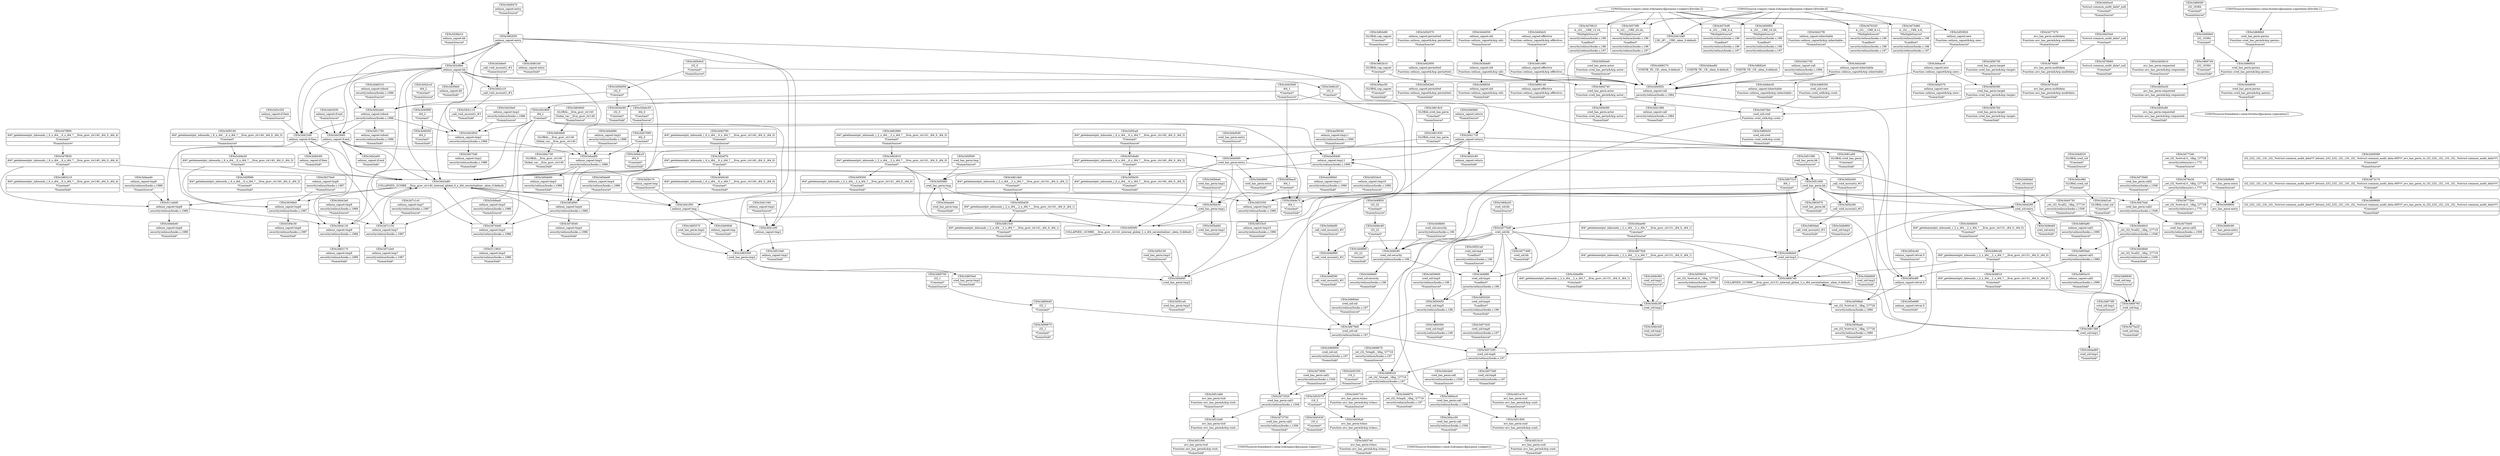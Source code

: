 digraph {
	CE0x3d67310 [shape=record,shape=Mrecord,label="{CE0x3d67310|i64_1|*Constant*}"]
	CE0x3d7f820 [shape=record,shape=Mrecord,label="{CE0x3d7f820|i64*_getelementptr_inbounds_(_6_x_i64_,_6_x_i64_*___llvm_gcov_ctr140,_i64_0,_i64_4)|*Constant*}"]
	CE0x3d57430 [shape=record,shape=Mrecord,label="{CE0x3d57430|cred_sid:tmp6|security/selinux/hooks.c,197|*SummSource*}"]
	CE0x3d57290 [shape=record,shape=Mrecord,label="{CE0x3d57290|cred_sid:tmp6|security/selinux/hooks.c,197}"]
	CE0x3636fe0 [shape=record,shape=Mrecord,label="{CE0x3636fe0|selinux_capset:tmp6|security/selinux/hooks.c,1987}"]
	CE0x4a584d0 [shape=record,shape=Mrecord,label="{CE0x4a584d0|selinux_capset:tmp11|security/selinux/hooks.c,1990}"]
	CE0x3d5f480 [shape=record,shape=Mrecord,label="{CE0x3d5f480|cred_has_perm:tmp}"]
	CE0x36370e0 [shape=record,shape=Mrecord,label="{CE0x36370e0|selinux_capset:tmp6|security/selinux/hooks.c,1987|*SummSource*}"]
	CE0x3d5b5f0 [shape=record,shape=Mrecord,label="{CE0x3d5b5f0|cred_has_perm:actor|Function::cred_has_perm&Arg::actor::|*SummSink*}"]
	CE0x3d5f4f0 [shape=record,shape=Mrecord,label="{CE0x3d5f4f0|COLLAPSED:_GCMRE___llvm_gcov_ctr141_internal_global_2_x_i64_zeroinitializer:_elem_0:default:}"]
	CE0x3d47fa0 [shape=record,shape=Mrecord,label="{CE0x3d47fa0|cred_sid:cred|Function::cred_sid&Arg::cred::}"]
	CE0x3d51dd0 [shape=record,shape=Mrecord,label="{CE0x3d51dd0|avc_has_perm:tsid|Function::avc_has_perm&Arg::tsid::|*SummSource*}"]
	CE0x3d68670 [shape=record,shape=Mrecord,label="{CE0x3d68670|_ret_i32_%tmp6,_!dbg_!27716|security/selinux/hooks.c,197|*SummSource*}"]
	CE0x3d675b0 [shape=record,shape=Mrecord,label="{CE0x3d675b0|i64*_getelementptr_inbounds_(_2_x_i64_,_2_x_i64_*___llvm_gcov_ctr131,_i64_0,_i64_1)|*Constant*}"]
	CE0x3d48f10 [shape=record,shape=Mrecord,label="{CE0x3d48f10|i64*_getelementptr_inbounds_(_2_x_i64_,_2_x_i64_*___llvm_gcov_ctr131,_i64_0,_i64_0)|*Constant*|*SummSink*}"]
	CE0x3d4b360 [shape=record,shape=Mrecord,label="{CE0x3d4b360|cred_sid:tmp2|*SummSource*}"]
	CE0x3d4d660 [shape=record,shape=Mrecord,label="{CE0x3d4d660|cred_has_perm:entry|*SummSink*}"]
	CE0x3d40c60 [shape=record,shape=Mrecord,label="{CE0x3d40c60|selinux_capset:if.then|*SummSink*}"]
	CE0x3d44050 [shape=record,shape=Mrecord,label="{CE0x3d44050|selinux_capset:old|Function::selinux_capset&Arg::old::|*SummSource*}"]
	CE0x3d7c150 [shape=record,shape=Mrecord,label="{CE0x3d7c150|selinux_capset:tmp7|security/selinux/hooks.c,1987}"]
	CE0x3d3c800 [shape=record,shape=Mrecord,label="{CE0x3d3c800|i64_1|*Constant*}"]
	CE0x3d4dc50 [shape=record,shape=Mrecord,label="{CE0x3d4dc50|i64_0|*Constant*|*SummSource*}"]
	CE0x3d5bd30 [shape=record,shape=Mrecord,label="{CE0x3d5bd30|i64*_getelementptr_inbounds_(_2_x_i64_,_2_x_i64_*___llvm_gcov_ctr141,_i64_0,_i64_1)|*Constant*}"]
	CE0x3d68520 [shape=record,shape=Mrecord,label="{CE0x3d68520|_ret_i32_%tmp6,_!dbg_!27716|security/selinux/hooks.c,197}"]
	CE0x3d5ded0 [shape=record,shape=Mrecord,label="{CE0x3d5ded0|selinux_capset:tmp4|security/selinux/hooks.c,1986|*SummSource*}"]
	CE0x3d49b90 [shape=record,shape=Mrecord,label="{CE0x3d49b90|avc_has_perm:entry|*SummSource*}"]
	CE0x3d4b990 [shape=record,shape=Mrecord,label="{CE0x3d4b990|_call_void_mcount()_#3}"]
	CE0x3d4f590 [shape=record,shape=Mrecord,label="{CE0x3d4f590|_call_void_mcount()_#3|*SummSink*}"]
	CE0x3d62810 [shape=record,shape=Mrecord,label="{CE0x3d62810|i64*_getelementptr_inbounds_(_2_x_i64_,_2_x_i64_*___llvm_gcov_ctr141,_i64_0,_i64_0)|*Constant*}"]
	CE0x3d60da0 [shape=record,shape=Mrecord,label="{CE0x3d60da0|_call_void_mcount()_#3|*SummSink*}"]
	CE0x3d69900 [shape=record,shape=Mrecord,label="{CE0x3d69900|cred_sid:sid|security/selinux/hooks.c,197|*SummSink*}"]
	CE0x3d5bba0 [shape=record,shape=Mrecord,label="{CE0x3d5bba0|cred_has_perm:tmp1|*SummSource*}"]
	CE0x3d4dcc0 [shape=record,shape=Mrecord,label="{CE0x3d4dcc0|i64_0|*Constant*|*SummSink*}"]
	CE0x3d4d5d0 [shape=record,shape=Mrecord,label="{CE0x3d4d5d0|cred_has_perm:entry|*SummSource*}"]
	CE0x3d61a60 [shape=record,shape=Mrecord,label="{CE0x3d61a60|GLOBAL:cred_has_perm|*Constant*|*SummSink*}"]
	CE0x3d3f4b0 [shape=record,shape=Mrecord,label="{CE0x3d3f4b0|selinux_capset:bb|*SummSink*}"]
	CE0x3d62b10 [shape=record,shape=Mrecord,label="{CE0x3d62b10|GLOBAL:cap_capset|*Constant*}"]
	CE0x3d46310 [shape=record,shape=Mrecord,label="{CE0x3d46310|selinux_capset:tobool|security/selinux/hooks.c,1986|*SummSource*}"]
	CE0x3d7d4d0 [shape=record,shape=Mrecord,label="{CE0x3d7d4d0|selinux_capset:tmp5|security/selinux/hooks.c,1986}"]
	CE0x4a58540 [shape=record,shape=Mrecord,label="{CE0x4a58540|selinux_capset:tmp11|security/selinux/hooks.c,1990|*SummSource*}"]
	CE0x3d73520 [shape=record,shape=Mrecord,label="{CE0x3d73520|cred_has_perm:call1|security/selinux/hooks.c,1506}"]
	CE0x3d59aa0 [shape=record,shape=Mrecord,label="{CE0x3d59aa0|_ret_i32_%retval.0,_!dbg_!27726|security/selinux/hooks.c,1990|*SummSink*}"]
	CE0x3d575d0 [shape=record,shape=Mrecord,label="{CE0x3d575d0|cred_sid:tmp6|security/selinux/hooks.c,197|*SummSink*}"]
	CE0x3d42c10 [shape=record,shape=Mrecord,label="{CE0x3d42c10|_call_void_mcount()_#3}"]
	CE0x3d63170 [shape=record,shape=Mrecord,label="{CE0x3d63170|selinux_capset:tmp9|security/selinux/hooks.c,1989|*SummSink*}"]
	CE0x3d41f00 [shape=record,shape=Mrecord,label="{CE0x3d41f00|selinux_capset:tmp}"]
	CE0x3d50820 [shape=record,shape=Mrecord,label="{CE0x3d50820|selinux_capset:new|Function::selinux_capset&Arg::new::|*SummSource*}"]
	CE0x3d4d020 [shape=record,shape=Mrecord,label="{CE0x3d4d020|GLOBAL:cred_sid|*Constant*|*SummSource*}"]
	CE0x3d76b60 [shape=record,shape=Mrecord,label="{CE0x3d76b60|%struct.common_audit_data*_null|*Constant*|*SummSink*}"]
	CE0x3d776d0 [shape=record,shape=Mrecord,label="{CE0x3d776d0|cred_sid:bb}"]
	CE0x3d44130 [shape=record,shape=Mrecord,label="{CE0x3d44130|selinux_capset:tmp9|security/selinux/hooks.c,1989}"]
	CE0x3d65d70 [shape=record,shape=Mrecord,label="{CE0x3d65d70|cred_has_perm:bb|*SummSink*}"]
	CE0x3d5b4e0 [shape=record,shape=Mrecord,label="{CE0x3d5b4e0|cred_has_perm:actor|Function::cred_has_perm&Arg::actor::|*SummSource*}"]
	CE0x3d3ef70 [shape=record,shape=Mrecord,label="{CE0x3d3ef70|i64*_getelementptr_inbounds_(_6_x_i64_,_6_x_i64_*___llvm_gcov_ctr140,_i64_0,_i64_0)|*Constant*}"]
	CE0x3d68350 [shape=record,shape=Mrecord,label="{CE0x3d68350|cred_sid:cred|Function::cred_sid&Arg::cred::|*SummSource*}"]
	CE0x3d475d0 [shape=record,shape=Mrecord,label="{CE0x3d475d0|selinux_capset:tmp2|security/selinux/hooks.c,1986|*SummSink*}"]
	CE0x3d4aab0 [shape=record,shape=Mrecord,label="{CE0x3d4aab0|cred_has_perm:tmp|*SummSink*}"]
	CE0x3d3bc70 [shape=record,shape=Mrecord,label="{CE0x3d3bc70|selinux_capset:tmp|*SummSource*}"]
	CE0x3d75cf0 [shape=record,shape=Mrecord,label="{CE0x3d75cf0|4:_i32,_:_CRE_0,4_|*MultipleSource*|security/selinux/hooks.c,196|*LoadInst*|security/selinux/hooks.c,196|security/selinux/hooks.c,197}"]
	CE0x3d5af40 [shape=record,shape=Mrecord,label="{CE0x3d5af40|cred_has_perm:tmp3}"]
	CE0x3d5b950 [shape=record,shape=Mrecord,label="{CE0x3d5b950|i32_0|*Constant*}"]
	CE0x3d44840 [shape=record,shape=Mrecord,label="{CE0x3d44840|_ret_i32_%call2,_!dbg_!27719|security/selinux/hooks.c,1508|*SummSink*}"]
	CE0x3d5bac0 [shape=record,shape=Mrecord,label="{CE0x3d5bac0|i64_1|*Constant*}"]
	CE0x3d3bdd0 [shape=record,shape=Mrecord,label="{CE0x3d3bdd0|selinux_capset:old|Function::selinux_capset&Arg::old::}"]
	CE0x3d5bdd0 [shape=record,shape=Mrecord,label="{CE0x3d5bdd0|cred_has_perm:tmp1|*SummSink*}"]
	CE0x3d73b00 [shape=record,shape=Mrecord,label="{CE0x3d73b00|cred_has_perm:call2|security/selinux/hooks.c,1508|*SummSink*}"]
	CE0x3d50320 [shape=record,shape=Mrecord,label="{CE0x3d50320|cred_sid:tmp4|*LoadInst*|security/selinux/hooks.c,196|*SummSink*}"]
	CE0x3d49580 [shape=record,shape=Mrecord,label="{CE0x3d49580|i32_(i32,_i32,_i16,_i32,_%struct.common_audit_data*)*_bitcast_(i32_(i32,_i32,_i16,_i32,_%struct.common_audit_data.495*)*_avc_has_perm_to_i32_(i32,_i32,_i16,_i32,_%struct.common_audit_data*)*)|*Constant*|*SummSource*}"]
	CE0x3d4af90 [shape=record,shape=Mrecord,label="{CE0x3d4af90|i64*_getelementptr_inbounds_(_2_x_i64_,_2_x_i64_*___llvm_gcov_ctr131,_i64_0,_i64_1)|*Constant*|*SummSink*}"]
	CE0x3d61930 [shape=record,shape=Mrecord,label="{CE0x3d61930|GLOBAL:cred_has_perm|*Constant*}"]
	CE0x3d5b260 [shape=record,shape=Mrecord,label="{CE0x3d5b260|_call_void_mcount()_#3}"]
	CE0x3d49c90 [shape=record,shape=Mrecord,label="{CE0x3d49c90|avc_has_perm:entry|*SummSink*}"]
	CE0x3d64940 [shape=record,shape=Mrecord,label="{CE0x3d64940|GLOBAL:__llvm_gcov_ctr140|Global_var:__llvm_gcov_ctr140|*SummSource*}"]
	CE0x3d59910 [shape=record,shape=Mrecord,label="{CE0x3d59910|_ret_i32_%retval.0,_!dbg_!27726|security/selinux/hooks.c,1990|*SummSource*}"]
	CE0x3d68450 [shape=record,shape=Mrecord,label="{CE0x3d68450|cred_sid:cred|Function::cred_sid&Arg::cred::|*SummSink*}"]
	CE0x3d4cd60 [shape=record,shape=Mrecord,label="{CE0x3d4cd60|GLOBAL:cred_sid|*Constant*}"]
	CE0x3d45b10 [shape=record,shape=Mrecord,label="{CE0x3d45b10|avc_has_perm:requested|Function::avc_has_perm&Arg::requested::|*SummSource*}"]
	CE0x3d4cc50 [shape=record,shape=Mrecord,label="{CE0x3d4cc50|cred_has_perm:call|security/selinux/hooks.c,1506|*SummSink*}"]
	CE0x3d772b0 [shape=record,shape=Mrecord,label="{CE0x3d772b0|_ret_i32_%retval.0,_!dbg_!27728|security/selinux/avc.c,775|*SummSink*}"]
	CE0x3d45a30 [shape=record,shape=Mrecord,label="{CE0x3d45a30|avc_has_perm:requested|Function::avc_has_perm&Arg::requested::}"]
	CE0x3d42a00 [shape=record,shape=Mrecord,label="{CE0x3d42a00|selinux_capset:if.end|*SummSink*}"]
	CE0x3d7c1c0 [shape=record,shape=Mrecord,label="{CE0x3d7c1c0|selinux_capset:tmp7|security/selinux/hooks.c,1987|*SummSource*}"]
	CE0x3d52070 [shape=record,shape=Mrecord,label="{CE0x3d52070|i16_2|*Constant*}"]
	CE0x3d75a20 [shape=record,shape=Mrecord,label="{CE0x3d75a20|cred_sid:tmp|*SummSink*}"]
	CE0x3d665f0 [shape=record,shape=Mrecord,label="{CE0x3d665f0|i32_16384|*Constant*|*SummSource*}"]
	CE0x3d4d740 [shape=record,shape=Mrecord,label="{CE0x3d4d740|cred_has_perm:actor|Function::cred_has_perm&Arg::actor::}"]
	CE0x3d443a0 [shape=record,shape=Mrecord,label="{CE0x3d443a0|selinux_capset:tmp9|security/selinux/hooks.c,1989|*SummSource*}"]
	CE0x3d423d0 [shape=record,shape=Mrecord,label="{CE0x3d423d0|selinux_capset:if.then}"]
	CE0x53f4c30 [shape=record,shape=Mrecord,label="{CE0x53f4c30|selinux_capset:tmp6|security/selinux/hooks.c,1987|*SummSink*}"]
	CE0x3d51850 [shape=record,shape=Mrecord,label="{CE0x3d51850|avc_has_perm:ssid|Function::avc_has_perm&Arg::ssid::}"]
	CE0x3d4fb60 [shape=record,shape=Mrecord,label="{CE0x3d4fb60|cred_sid:security|security/selinux/hooks.c,196|*SummSource*}"]
	CE0x3d439d0 [shape=record,shape=Mrecord,label="{CE0x3d439d0|i64_1|*Constant*|*SummSource*}"]
	CE0x3d42950 [shape=record,shape=Mrecord,label="{CE0x3d42950|selinux_capset:permitted|Function::selinux_capset&Arg::permitted::}"]
	CE0x3d3c8b0 [shape=record,shape=Mrecord,label="{CE0x3d3c8b0|selinux_capset:bb}"]
	CE0x3d3c320 [shape=record,shape=Mrecord,label="{CE0x3d3c320|selinux_capset:if.then|*SummSource*}"]
	CE0x3d3dc80 [shape=record,shape=Mrecord,label="{CE0x3d3dc80|i32_0|*Constant*|*SummSink*}"]
	CE0x3d534c0 [shape=record,shape=Mrecord,label="{CE0x3d534c0|selinux_capset:tmp10|security/selinux/hooks.c,1990|*SummSource*}"]
	CE0x3d4fe60 [shape=record,shape=Mrecord,label="{CE0x3d4fe60|cred_sid:security|security/selinux/hooks.c,196|*SummSink*}"]
	CE0x3d75d60 [shape=record,shape=Mrecord,label="{CE0x3d75d60|4:_i32,_:_CRE_4,8_|*MultipleSource*|security/selinux/hooks.c,196|*LoadInst*|security/selinux/hooks.c,196|security/selinux/hooks.c,197}"]
	CE0x3d42cc0 [shape=record,shape=Mrecord,label="{CE0x3d42cc0|i64_2|*Constant*|*SummSource*}"]
	CE0x3d682e0 [shape=record,shape=Mrecord,label="{CE0x3d682e0|VOIDTB_TE:_CE:_elem_0:default:}"]
	CE0x3d40780 [shape=record,shape=Mrecord,label="{CE0x3d40780|i64*_getelementptr_inbounds_(_6_x_i64_,_6_x_i64_*___llvm_gcov_ctr140,_i64_0,_i64_0)|*Constant*|*SummSource*}"]
	CE0x3d44730 [shape=record,shape=Mrecord,label="{CE0x3d44730|_ret_i32_%call2,_!dbg_!27719|security/selinux/hooks.c,1508|*SummSource*}"]
	CE0x3d4b2f0 [shape=record,shape=Mrecord,label="{CE0x3d4b2f0|cred_sid:tmp2}"]
	CE0x3d5b580 [shape=record,shape=Mrecord,label="{CE0x3d5b580|cred_has_perm:target|Function::cred_has_perm&Arg::target::}"]
	CE0x3d5f090 [shape=record,shape=Mrecord,label="{CE0x3d5f090|i64*_getelementptr_inbounds_(_6_x_i64_,_6_x_i64_*___llvm_gcov_ctr140,_i64_0,_i64_3)|*Constant*|*SummSink*}"]
	"CONST[source:0(mediator),value:0(static)][purpose:{operation}]"
	CE0x3d49240 [shape=record,shape=Mrecord,label="{CE0x3d49240|i64*_getelementptr_inbounds_(_6_x_i64_,_6_x_i64_*___llvm_gcov_ctr140,_i64_0,_i64_0)|*Constant*|*SummSink*}"]
	CE0x3d76fd0 [shape=record,shape=Mrecord,label="{CE0x3d76fd0|avc_has_perm:auditdata|Function::avc_has_perm&Arg::auditdata::}"]
	CE0x3d76320 [shape=record,shape=Mrecord,label="{CE0x3d76320|4:_i32,_:_CRE_8,12_|*MultipleSource*|security/selinux/hooks.c,196|*LoadInst*|security/selinux/hooks.c,196|security/selinux/hooks.c,197}"]
	CE0x3d76610 [shape=record,shape=Mrecord,label="{CE0x3d76610|4:_i32,_:_CRE_12,16_|*MultipleSource*|security/selinux/hooks.c,196|*LoadInst*|security/selinux/hooks.c,196|security/selinux/hooks.c,197}"]
	CE0x3d60ec0 [shape=record,shape=Mrecord,label="{CE0x3d60ec0|cred_has_perm:call|security/selinux/hooks.c,1506}"]
	CE0x3d45ec0 [shape=record,shape=Mrecord,label="{CE0x3d45ec0|%struct.common_audit_data*_null|*Constant*|*SummSource*}"]
	CE0x3d446c0 [shape=record,shape=Mrecord,label="{CE0x3d446c0|_ret_i32_%call2,_!dbg_!27719|security/selinux/hooks.c,1508}"]
	CE0x3d4d280 [shape=record,shape=Mrecord,label="{CE0x3d4d280|cred_sid:entry}"]
	CE0x3d51580 [shape=record,shape=Mrecord,label="{CE0x3d51580|cred_has_perm:bb|*SummSource*}"]
	CE0x3d77240 [shape=record,shape=Mrecord,label="{CE0x3d77240|_ret_i32_%retval.0,_!dbg_!27728|security/selinux/avc.c,775|*SummSource*}"]
	CE0x3d51a70 [shape=record,shape=Mrecord,label="{CE0x3d51a70|avc_has_perm:ssid|Function::avc_has_perm&Arg::ssid::|*SummSource*}"]
	CE0x3d49470 [shape=record,shape=Mrecord,label="{CE0x3d49470|selinux_capset:entry|*SummSource*}"]
	CE0x3d570f0 [shape=record,shape=Mrecord,label="{CE0x3d570f0|4:_i32,_:_CRE_20,24_|*MultipleSource*|security/selinux/hooks.c,196|*LoadInst*|security/selinux/hooks.c,196|security/selinux/hooks.c,197}"]
	CE0x3d4be30 [shape=record,shape=Mrecord,label="{CE0x3d4be30|selinux_capset:inheritable|Function::selinux_capset&Arg::inheritable::|*SummSink*}"]
	CE0x3d43a80 [shape=record,shape=Mrecord,label="{CE0x3d43a80|COLLAPSED:_GCMRE___llvm_gcov_ctr140_internal_global_6_x_i64_zeroinitializer:_elem_0:default:}"]
	CE0x3d66920 [shape=record,shape=Mrecord,label="{CE0x3d66920|cred_has_perm:perms|Function::cred_has_perm&Arg::perms::}"]
	CE0x3d40dc0 [shape=record,shape=Mrecord,label="{CE0x3d40dc0|selinux_capset:effective|Function::selinux_capset&Arg::effective::|*SummSource*}"]
	CE0x3d5d370 [shape=record,shape=Mrecord,label="{CE0x3d5d370|selinux_capset:permitted|Function::selinux_capset&Arg::permitted::|*SummSource*}"]
	CE0x3d7c2e0 [shape=record,shape=Mrecord,label="{CE0x3d7c2e0|selinux_capset:tmp7|security/selinux/hooks.c,1987|*SummSink*}"]
	CE0x3d5fe50 [shape=record,shape=Mrecord,label="{CE0x3d5fe50|i64*_getelementptr_inbounds_(_6_x_i64_,_6_x_i64_*___llvm_gcov_ctr140,_i64_0,_i64_5)|*Constant*|*SummSink*}"]
	CE0x3d3ebe0 [shape=record,shape=Mrecord,label="{CE0x3d3ebe0|_call_void_mcount()_#3|*SummSource*}"]
	"CONST[source:0(mediator),value:2(dynamic)][purpose:{subject}]"
	CE0x3d5e4f0 [shape=record,shape=Mrecord,label="{CE0x3d5e4f0|selinux_capset:retval.0}"]
	CE0x3d66140 [shape=record,shape=Mrecord,label="{CE0x3d66140|selinux_capset:effective|Function::selinux_capset&Arg::effective::|*SummSink*}"]
	CE0x3d680a0 [shape=record,shape=Mrecord,label="{CE0x3d680a0|cred_sid:sid|security/selinux/hooks.c,197|*SummSource*}"]
	CE0x3d598a0 [shape=record,shape=Mrecord,label="{CE0x3d598a0|_ret_i32_%retval.0,_!dbg_!27726|security/selinux/hooks.c,1990}"]
	CE0x3d615c0 [shape=record,shape=Mrecord,label="{CE0x3d615c0|i64*_getelementptr_inbounds_(_2_x_i64_,_2_x_i64_*___llvm_gcov_ctr141,_i64_0,_i64_1)|*Constant*|*SummSink*}"]
	CE0x3d614b0 [shape=record,shape=Mrecord,label="{CE0x3d614b0|i64*_getelementptr_inbounds_(_2_x_i64_,_2_x_i64_*___llvm_gcov_ctr141,_i64_0,_i64_1)|*Constant*|*SummSource*}"]
	CE0x3d4d1a0 [shape=record,shape=Mrecord,label="{CE0x3d4d1a0|GLOBAL:cred_sid|*Constant*|*SummSink*}"]
	CE0x3d533c0 [shape=record,shape=Mrecord,label="{CE0x3d533c0|selinux_capset:tmp10|security/selinux/hooks.c,1990|*SummSink*}"]
	CE0x3d461b0 [shape=record,shape=Mrecord,label="{CE0x3d461b0|selinux_capset:entry|*SummSink*}"]
	CE0x3d42740 [shape=record,shape=Mrecord,label="{CE0x3d42740|selinux_capset:call|security/selinux/hooks.c,1984|*SummSource*}"]
	CE0x3d5de60 [shape=record,shape=Mrecord,label="{CE0x3d5de60|selinux_capset:tmp3|security/selinux/hooks.c,1986|*SummSink*}"]
	CE0x3d62880 [shape=record,shape=Mrecord,label="{CE0x3d62880|i64*_getelementptr_inbounds_(_2_x_i64_,_2_x_i64_*___llvm_gcov_ctr141,_i64_0,_i64_0)|*Constant*|*SummSource*}"]
	CE0x3d54c40 [shape=record,shape=Mrecord,label="{CE0x3d54c40|selinux_capset:retval.0|*SummSource*}"]
	CE0x3d4ae60 [shape=record,shape=Mrecord,label="{CE0x3d4ae60|i64*_getelementptr_inbounds_(_2_x_i64_,_2_x_i64_*___llvm_gcov_ctr131,_i64_0,_i64_1)|*Constant*|*SummSource*}"]
	CE0x3d65a10 [shape=record,shape=Mrecord,label="{CE0x3d65a10|selinux_capset:call1|security/selinux/hooks.c,1989|*SummSink*}"]
	CE0x3d46f70 [shape=record,shape=Mrecord,label="{CE0x3d46f70|_ret_i32_%tmp6,_!dbg_!27716|security/selinux/hooks.c,197|*SummSink*}"]
	CE0x3d68760 [shape=record,shape=Mrecord,label="{CE0x3d68760|cred_sid:tmp}"]
	CE0x3d69440 [shape=record,shape=Mrecord,label="{CE0x3d69440|i32_1|*Constant*}"]
	CE0x3d427f0 [shape=record,shape=Mrecord,label="{CE0x3d427f0|selinux_capset:inheritable|Function::selinux_capset&Arg::inheritable::|*SummSource*}"]
	CE0x5cb9aa0 [shape=record,shape=Mrecord,label="{CE0x5cb9aa0|selinux_capset:tmp5|security/selinux/hooks.c,1986|*SummSource*}"]
	CE0x3d41480 [shape=record,shape=Mrecord,label="{CE0x3d41480|selinux_capset:effective|Function::selinux_capset&Arg::effective::}"]
	CE0x3d46da0 [shape=record,shape=Mrecord,label="{CE0x3d46da0|cred_sid:entry|*SummSource*}"]
	CE0x3d4f8f0 [shape=record,shape=Mrecord,label="{CE0x3d4f8f0|i32_22|*Constant*|*SummSink*}"]
	CE0x3d50600 [shape=record,shape=Mrecord,label="{CE0x3d50600|cred_sid:tmp5|security/selinux/hooks.c,196|*SummSource*}"]
	CE0x3d4f850 [shape=record,shape=Mrecord,label="{CE0x3d4f850|i32_22|*Constant*|*SummSource*}"]
	CE0x3d618c0 [shape=record,shape=Mrecord,label="{CE0x3d618c0|GLOBAL:cred_has_perm|*Constant*|*SummSource*}"]
	CE0x3d43660 [shape=record,shape=Mrecord,label="{CE0x3d43660|selinux_capset:if.end}"]
	CE0x3d4f050 [shape=record,shape=Mrecord,label="{CE0x3d4f050|selinux_capset:old|Function::selinux_capset&Arg::old::|*SummSink*}"]
	CE0x3d679d0 [shape=record,shape=Mrecord,label="{CE0x3d679d0|cred_sid:sid|security/selinux/hooks.c,197}"]
	CE0x3d4ea40 [shape=record,shape=Mrecord,label="{CE0x3d4ea40|selinux_capset:tmp8|security/selinux/hooks.c,1989|*SummSource*}"]
	CE0x3d48d50 [shape=record,shape=Mrecord,label="{CE0x3d48d50|i64*_getelementptr_inbounds_(_2_x_i64_,_2_x_i64_*___llvm_gcov_ctr131,_i64_0,_i64_0)|*Constant*|*SummSource*}"]
	CE0x3d4b8d0 [shape=record,shape=Mrecord,label="{CE0x3d4b8d0|cred_sid:tmp3|*SummSink*}"]
	CE0x3d43c90 [shape=record,shape=Mrecord,label="{CE0x3d43c90|selinux_capset:return|*SummSink*}"]
	CE0x3d3c110 [shape=record,shape=Mrecord,label="{CE0x3d3c110|_call_void_mcount()_#3|*SummSink*}"]
	CE0x3d68840 [shape=record,shape=Mrecord,label="{CE0x3d68840|cred_sid:tmp|*SummSource*}"]
	CE0x3d53350 [shape=record,shape=Mrecord,label="{CE0x3d53350|selinux_capset:tmp10|security/selinux/hooks.c,1990}"]
	CE0x3d468e0 [shape=record,shape=Mrecord,label="{CE0x3d468e0|i32_16384|*Constant*}"]
	CE0x3d77070 [shape=record,shape=Mrecord,label="{CE0x3d77070|avc_has_perm:auditdata|Function::avc_has_perm&Arg::auditdata::|*SummSource*}"]
	CE0x3d73c70 [shape=record,shape=Mrecord,label="{CE0x3d73c70|i32_(i32,_i32,_i16,_i32,_%struct.common_audit_data*)*_bitcast_(i32_(i32,_i32,_i16,_i32,_%struct.common_audit_data.495*)*_avc_has_perm_to_i32_(i32,_i32,_i16,_i32,_%struct.common_audit_data*)*)|*Constant*}"]
	CE0x3d5fca0 [shape=record,shape=Mrecord,label="{CE0x3d5fca0|i64*_getelementptr_inbounds_(_6_x_i64_,_6_x_i64_*___llvm_gcov_ctr140,_i64_0,_i64_5)|*Constant*|*SummSource*}"]
	CE0x3d5b740 [shape=record,shape=Mrecord,label="{CE0x3d5b740|cred_has_perm:target|Function::cred_has_perm&Arg::target::|*SummSource*}"]
	CE0x3d4ad60 [shape=record,shape=Mrecord,label="{CE0x3d4ad60|cred_sid:tmp1|*SummSink*}"]
	CE0x3d77490 [shape=record,shape=Mrecord,label="{CE0x3d77490|cred_sid:bb|*SummSink*}"]
	CE0x3d42ab0 [shape=record,shape=Mrecord,label="{CE0x3d42ab0|selinux_capset:tobool|security/selinux/hooks.c,1986}"]
	CE0x3d4fc20 [shape=record,shape=Mrecord,label="{CE0x3d4fc20|i32_0|*Constant*}"]
	CE0x3d4d370 [shape=record,shape=Mrecord,label="{CE0x3d4d370|selinux_capset:new|Function::selinux_capset&Arg::new::|*SummSink*}"]
	CE0x3d668b0 [shape=record,shape=Mrecord,label="{CE0x3d668b0|cred_has_perm:perms|Function::cred_has_perm&Arg::perms::|*SummSource*}"]
	CE0x3d673f0 [shape=record,shape=Mrecord,label="{CE0x3d673f0|cred_sid:tmp1|*SummSource*}"]
	CE0x3d4cbb0 [shape=record,shape=Mrecord,label="{CE0x3d4cbb0|cred_has_perm:call|security/selinux/hooks.c,1506|*SummSource*}"]
	CE0x3d4bc60 [shape=record,shape=Mrecord,label="{CE0x3d4bc60|i32_22|*Constant*}"]
	"CONST[source:1(input),value:2(dynamic)][purpose:{subject}][SrcIdx:2]"
	CE0x3d66cd0 [shape=record,shape=Mrecord,label="{CE0x3d66cd0|i64*_getelementptr_inbounds_(_2_x_i64_,_2_x_i64_*___llvm_gcov_ctr131,_i64_0,_i64_0)|*Constant*}"]
	CE0x3d65210 [shape=record,shape=Mrecord,label="{CE0x3d65210|i64*_getelementptr_inbounds_(_6_x_i64_,_6_x_i64_*___llvm_gcov_ctr140,_i64_0,_i64_4)|*Constant*|*SummSink*}"]
	CE0x3d4fdf0 [shape=record,shape=Mrecord,label="{CE0x3d4fdf0|cred_sid:tmp4|*LoadInst*|security/selinux/hooks.c,196}"]
	CE0x3d5f560 [shape=record,shape=Mrecord,label="{CE0x3d5f560|cred_has_perm:tmp|*SummSource*}"]
	CE0x3d51f00 [shape=record,shape=Mrecord,label="{CE0x3d51f00|avc_has_perm:tsid|Function::avc_has_perm&Arg::tsid::|*SummSink*}"]
	CE0x3d455a0 [shape=record,shape=Mrecord,label="{CE0x3d455a0|%struct.common_audit_data*_null|*Constant*}"]
	CE0x3d54bd0 [shape=record,shape=Mrecord,label="{CE0x3d54bd0|i64*_getelementptr_inbounds_(_6_x_i64_,_6_x_i64_*___llvm_gcov_ctr140,_i64_0,_i64_5)|*Constant*}"]
	CE0x3d408f0 [shape=record,shape=Mrecord,label="{CE0x3d408f0|i64_2|*Constant*}"]
	CE0x3d43920 [shape=record,shape=Mrecord,label="{CE0x3d43920|selinux_capset:tmp2|security/selinux/hooks.c,1986}"]
	CE0x3d40f20 [shape=record,shape=Mrecord,label="{CE0x3d40f20|selinux_capset:call|security/selinux/hooks.c,1984}"]
	CE0x3d49690 [shape=record,shape=Mrecord,label="{CE0x3d49690|i32_(i32,_i32,_i16,_i32,_%struct.common_audit_data*)*_bitcast_(i32_(i32,_i32,_i16,_i32,_%struct.common_audit_data.495*)*_avc_has_perm_to_i32_(i32,_i32,_i16,_i32,_%struct.common_audit_data*)*)|*Constant*|*SummSink*}"]
	CE0x3d5df40 [shape=record,shape=Mrecord,label="{CE0x3d5df40|selinux_capset:tmp4|security/selinux/hooks.c,1986}"]
	CE0x3d62e80 [shape=record,shape=Mrecord,label="{CE0x3d62e80|GLOBAL:cap_capset|*Constant*|*SummSource*}"]
	CE0x3d739d0 [shape=record,shape=Mrecord,label="{CE0x3d739d0|cred_has_perm:call2|security/selinux/hooks.c,1508|*SummSource*}"]
	CE0x3d56f50 [shape=record,shape=Mrecord,label="{CE0x3d56f50|4:_i32,_:_CRE_16,20_|*MultipleSource*|security/selinux/hooks.c,196|*LoadInst*|security/selinux/hooks.c,196|security/selinux/hooks.c,197}"]
	CE0x3d655e0 [shape=record,shape=Mrecord,label="{CE0x3d655e0|cred_has_perm:tmp2|*SummSink*}"]
	CE0x3d41340 [shape=record,shape=Mrecord,label="{CE0x3d41340|selinux_capset:tmp1|*SummSource*}"]
	CE0x3d5e690 [shape=record,shape=Mrecord,label="{CE0x3d5e690|selinux_capset:retval.0|*SummSink*}"]
	CE0x3d41dd0 [shape=record,shape=Mrecord,label="{CE0x3d41dd0|128:_i8*,_:_CRE:_elem_0:default:}"]
	CE0x3d4dd80 [shape=record,shape=Mrecord,label="{CE0x3d4dd80|selinux_capset:tmp3|security/selinux/hooks.c,1986|*SummSource*}"]
	CE0x3d4acc0 [shape=record,shape=Mrecord,label="{CE0x3d4acc0|selinux_capset:new|Function::selinux_capset&Arg::new::}"]
	CE0x3d62f30 [shape=record,shape=Mrecord,label="{CE0x3d62f30|selinux_capset:entry}"]
	CE0x3d4de70 [shape=record,shape=Mrecord,label="{CE0x3d4de70|i64_1|*Constant*|*SummSink*}"]
	CE0x3d65500 [shape=record,shape=Mrecord,label="{CE0x3d65500|cred_has_perm:tmp2}"]
	CE0x3d5d3e0 [shape=record,shape=Mrecord,label="{CE0x3d5d3e0|selinux_capset:permitted|Function::selinux_capset&Arg::permitted::|*SummSink*}"]
	CE0x3d41080 [shape=record,shape=Mrecord,label="{CE0x3d41080|selinux_capset:call|security/selinux/hooks.c,1984|*SummSink*}"]
	CE0x3d648d0 [shape=record,shape=Mrecord,label="{CE0x3d648d0|GLOBAL:__llvm_gcov_ctr140|Global_var:__llvm_gcov_ctr140}"]
	CE0x4a586b0 [shape=record,shape=Mrecord,label="{CE0x4a586b0|selinux_capset:tmp11|security/selinux/hooks.c,1990|*SummSink*}"]
	CE0x3d7d540 [shape=record,shape=Mrecord,label="{CE0x3d7d540|selinux_capset:tmp4|security/selinux/hooks.c,1986|*SummSink*}"]
	CE0x3d51bd0 [shape=record,shape=Mrecord,label="{CE0x3d51bd0|avc_has_perm:tsid|Function::avc_has_perm&Arg::tsid::}"]
	CE0x3d41730 [shape=record,shape=Mrecord,label="{CE0x3d41730|selinux_capset:return}"]
	CE0x3d42ed0 [shape=record,shape=Mrecord,label="{CE0x3d42ed0|selinux_capset:inheritable|Function::selinux_capset&Arg::inheritable::}"]
	CE0x3d5f100 [shape=record,shape=Mrecord,label="{CE0x3d5f100|i64*_getelementptr_inbounds_(_6_x_i64_,_6_x_i64_*___llvm_gcov_ctr140,_i64_0,_i64_3)|*Constant*|*SummSource*}"]
	CE0x3d5b1a0 [shape=record,shape=Mrecord,label="{CE0x3d5b1a0|cred_has_perm:tmp3|*SummSink*}"]
	CE0x3d501a0 [shape=record,shape=Mrecord,label="{CE0x3d501a0|cred_sid:tmp4|*LoadInst*|security/selinux/hooks.c,196|*SummSource*}"]
	"CONST[source:1(input),value:2(dynamic)][purpose:{object}][SrcIdx:0]"
	CE0x3d73690 [shape=record,shape=Mrecord,label="{CE0x3d73690|cred_has_perm:call1|security/selinux/hooks.c,1506|*SummSource*}"]
	CE0x3d45430 [shape=record,shape=Mrecord,label="{CE0x3d45430|i16_2|*Constant*|*SummSink*}"]
	CE0x3d69300 [shape=record,shape=Mrecord,label="{CE0x3d69300|cred_sid:tmp5|security/selinux/hooks.c,196|*SummSink*}"]
	CE0x3d4eb40 [shape=record,shape=Mrecord,label="{CE0x3d4eb40|selinux_capset:tmp8|security/selinux/hooks.c,1989|*SummSink*}"]
	CE0x3d3bb10 [shape=record,shape=Mrecord,label="{CE0x3d3bb10|selinux_capset:bb|*SummSource*}"]
	CE0x3d51750 [shape=record,shape=Mrecord,label="{CE0x3d51750|selinux_capset:tobool|security/selinux/hooks.c,1986|*SummSink*}"]
	CE0x3d65570 [shape=record,shape=Mrecord,label="{CE0x3d65570|cred_has_perm:tmp2|*SummSource*}"]
	CE0x3d4b860 [shape=record,shape=Mrecord,label="{CE0x3d4b860|cred_sid:tmp3|*SummSource*}"]
	CE0x3d50450 [shape=record,shape=Mrecord,label="{CE0x3d50450|cred_sid:tmp5|security/selinux/hooks.c,196}"]
	CE0x5119fc0 [shape=record,shape=Mrecord,label="{CE0x5119fc0|selinux_capset:tmp5|security/selinux/hooks.c,1986|*SummSink*}"]
	"CONST[source:0(mediator),value:2(dynamic)][purpose:{object}]"
	CE0x5abadf0 [shape=record,shape=Mrecord,label="{CE0x5abadf0|selinux_capset:tmp3|security/selinux/hooks.c,1986}"]
	CE0x3d45710 [shape=record,shape=Mrecord,label="{CE0x3d45710|avc_has_perm:tclass|Function::avc_has_perm&Arg::tclass::|*SummSource*}"]
	CE0x3d66740 [shape=record,shape=Mrecord,label="{CE0x3d66740|i32_16384|*Constant*|*SummSink*}"]
	CE0x3d76cb0 [shape=record,shape=Mrecord,label="{CE0x3d76cb0|avc_has_perm:auditdata|Function::avc_has_perm&Arg::auditdata::|*SummSink*}"]
	"CONST[source:0(mediator),value:0(static)][purpose:{operation}][SrcIdx:1]"
	CE0x3d46e60 [shape=record,shape=Mrecord,label="{CE0x3d46e60|cred_sid:entry|*SummSink*}"]
	CE0x3d5b100 [shape=record,shape=Mrecord,label="{CE0x3d5b100|cred_has_perm:tmp3|*SummSource*}"]
	CE0x3d4ac50 [shape=record,shape=Mrecord,label="{CE0x3d4ac50|GLOBAL:cap_capset|*Constant*|*SummSink*}"]
	CE0x3d4c730 [shape=record,shape=Mrecord,label="{CE0x3d4c730|GLOBAL:__llvm_gcov_ctr140|Global_var:__llvm_gcov_ctr140|*SummSink*}"]
	CE0x3d76e30 [shape=record,shape=Mrecord,label="{CE0x3d76e30|_ret_i32_%retval.0,_!dbg_!27728|security/selinux/avc.c,775}"]
	CE0x3d4b6e0 [shape=record,shape=Mrecord,label="{CE0x3d4b6e0|cred_sid:tmp3}"]
	CE0x3d51b10 [shape=record,shape=Mrecord,label="{CE0x3d51b10|avc_has_perm:ssid|Function::avc_has_perm&Arg::ssid::|*SummSink*}"]
	CE0x3d68270 [shape=record,shape=Mrecord,label="{CE0x3d68270|VOIDTB_TE:_CE:_elem_0:default:}"]
	CE0x3d4d490 [shape=record,shape=Mrecord,label="{CE0x3d4d490|cred_has_perm:entry}"]
	CE0x3d456a0 [shape=record,shape=Mrecord,label="{CE0x3d456a0|avc_has_perm:tclass|Function::avc_has_perm&Arg::tclass::}"]
	CE0x3d47690 [shape=record,shape=Mrecord,label="{CE0x3d47690|i64_0|*Constant*}"]
	CE0x3d69870 [shape=record,shape=Mrecord,label="{CE0x3d69870|i32_1|*Constant*|*SummSink*}"]
	CE0x3d43030 [shape=record,shape=Mrecord,label="{CE0x3d43030|selinux_capset:if.end|*SummSource*}"]
	CE0x3d5b450 [shape=record,shape=Mrecord,label="{CE0x3d5b450|_call_void_mcount()_#3|*SummSource*}"]
	CE0x3d40fd0 [shape=record,shape=Mrecord,label="{CE0x3d40fd0|selinux_capset:return|*SummSource*}"]
	CE0x3d4f260 [shape=record,shape=Mrecord,label="{CE0x3d4f260|i64_2|*Constant*|*SummSink*}"]
	CE0x3d51400 [shape=record,shape=Mrecord,label="{CE0x3d51400|cred_has_perm:bb}"]
	CE0x3d5b9c0 [shape=record,shape=Mrecord,label="{CE0x3d5b9c0|i32_0|*Constant*|*SummSource*}"]
	CE0x3d5bb30 [shape=record,shape=Mrecord,label="{CE0x3d5bb30|cred_has_perm:tmp1}"]
	CE0x3d430e0 [shape=record,shape=Mrecord,label="{CE0x3d430e0|selinux_capset:tmp2|security/selinux/hooks.c,1986|*SummSource*}"]
	CE0x3d4bbf0 [shape=record,shape=Mrecord,label="{CE0x3d4bbf0|_call_void_mcount()_#3|*SummSource*}"]
	CE0x3d65a80 [shape=record,shape=Mrecord,label="{CE0x3d65a80|selinux_capset:call1|security/selinux/hooks.c,1989|*SummSource*}"]
	CE0x3d457e0 [shape=record,shape=Mrecord,label="{CE0x3d457e0|avc_has_perm:tclass|Function::avc_has_perm&Arg::tclass::|*SummSink*}"]
	CE0x3d44650 [shape=record,shape=Mrecord,label="{CE0x3d44650|cred_has_perm:perms|Function::cred_has_perm&Arg::perms::|*SummSink*}"]
	CE0x3d5f300 [shape=record,shape=Mrecord,label="{CE0x3d5f300|i64*_getelementptr_inbounds_(_2_x_i64_,_2_x_i64_*___llvm_gcov_ctr141,_i64_0,_i64_0)|*Constant*|*SummSink*}"]
	CE0x3d73750 [shape=record,shape=Mrecord,label="{CE0x3d73750|cred_has_perm:call1|security/selinux/hooks.c,1506|*SummSink*}"]
	CE0x511a0d0 [shape=record,shape=Mrecord,label="{CE0x511a0d0|selinux_capset:tmp8|security/selinux/hooks.c,1989}"]
	CE0x3d5b7b0 [shape=record,shape=Mrecord,label="{CE0x3d5b7b0|cred_has_perm:target|Function::cred_has_perm&Arg::target::|*SummSink*}"]
	CE0x3d66a20 [shape=record,shape=Mrecord,label="{CE0x3d66a20|cred_sid:bb|*SummSource*}"]
	CE0x3d69700 [shape=record,shape=Mrecord,label="{CE0x3d69700|i32_1|*Constant*|*SummSource*}"]
	CE0x3d470a0 [shape=record,shape=Mrecord,label="{CE0x3d470a0|cred_has_perm:call2|security/selinux/hooks.c,1508}"]
	CE0x3d7f890 [shape=record,shape=Mrecord,label="{CE0x3d7f890|i64*_getelementptr_inbounds_(_6_x_i64_,_6_x_i64_*___llvm_gcov_ctr140,_i64_0,_i64_4)|*Constant*|*SummSource*}"]
	CE0x3d45c80 [shape=record,shape=Mrecord,label="{CE0x3d45c80|avc_has_perm:requested|Function::avc_has_perm&Arg::requested::|*SummSink*}"]
	CE0x3d4b3d0 [shape=record,shape=Mrecord,label="{CE0x3d4b3d0|cred_sid:tmp2|*SummSink*}"]
	CE0x3d4fc90 [shape=record,shape=Mrecord,label="{CE0x3d4fc90|cred_sid:security|security/selinux/hooks.c,196}"]
	CE0x3d659a0 [shape=record,shape=Mrecord,label="{CE0x3d659a0|selinux_capset:call1|security/selinux/hooks.c,1989}"]
	CE0x3d510e0 [shape=record,shape=Mrecord,label="{CE0x3d510e0|selinux_capset:tmp1|*SummSink*}"]
	CE0x3d49800 [shape=record,shape=Mrecord,label="{CE0x3d49800|avc_has_perm:entry}"]
	CE0x3d45350 [shape=record,shape=Mrecord,label="{CE0x3d45350|i16_2|*Constant*|*SummSource*}"]
	CE0x5cb9a30 [shape=record,shape=Mrecord,label="{CE0x5cb9a30|i64*_getelementptr_inbounds_(_6_x_i64_,_6_x_i64_*___llvm_gcov_ctr140,_i64_0,_i64_3)|*Constant*}"]
	CE0x3d67380 [shape=record,shape=Mrecord,label="{CE0x3d67380|cred_sid:tmp1}"]
	CE0x3d40840 [shape=record,shape=Mrecord,label="{CE0x3d40840|selinux_capset:tmp|*SummSink*}"]
	CE0x3d41c00 [shape=record,shape=Mrecord,label="{CE0x3d41c00|selinux_capset:tmp1}"]
	CE0x3d4ee80 [shape=record,shape=Mrecord,label="{CE0x3d4ee80|VOIDTB_TE:_CE:_elem_0:default:}"]
	CE0x3d687d0 [shape=record,shape=Mrecord,label="{CE0x3d687d0|COLLAPSED:_GCMRE___llvm_gcov_ctr131_internal_global_2_x_i64_zeroinitializer:_elem_0:default:}"]
	CE0x3d43920 -> CE0x5abadf0
	CE0x3d3c8b0 -> CE0x3d5df40
	CE0x3d3bc70 -> CE0x3d41f00
	CE0x3d62b10 -> CE0x3d40f20
	CE0x5cb9aa0 -> CE0x3d7d4d0
	CE0x3d679d0 -> CE0x3d57290
	CE0x3d776d0 -> CE0x3d50450
	CE0x5cb9a30 -> CE0x3d5f090
	CE0x3d66cd0 -> CE0x3d68760
	CE0x3d41730 -> CE0x3d53350
	CE0x5abadf0 -> CE0x3d5df40
	CE0x3d44650 -> "CONST[source:0(mediator),value:0(static)][purpose:{operation}]"
	CE0x3d443a0 -> CE0x3d44130
	CE0x3d4d020 -> CE0x3d4cd60
	CE0x3d4f850 -> CE0x3d4bc60
	CE0x3d73c70 -> CE0x3d49690
	CE0x3d4b6e0 -> CE0x3d687d0
	CE0x3d3c800 -> CE0x3d7d4d0
	CE0x3d4d490 -> CE0x3d5f480
	CE0x3d5b4e0 -> CE0x3d4d740
	CE0x3d51400 -> CE0x3d60ec0
	CE0x3d73c70 -> CE0x3d49800
	CE0x3d3c800 -> CE0x4a584d0
	CE0x3d5bd30 -> CE0x3d615c0
	CE0x3d679d0 -> CE0x3d69900
	CE0x3d5bac0 -> CE0x3d4de70
	CE0x3d51850 -> CE0x3d51b10
	CE0x3d5bd30 -> CE0x3d65500
	CE0x3d45710 -> CE0x3d456a0
	CE0x3d40f20 -> CE0x3d41080
	CE0x3d3c8b0 -> CE0x3d42c10
	CE0x3d687d0 -> CE0x3d68760
	CE0x4a584d0 -> CE0x3d43a80
	CE0x3d54bd0 -> CE0x3d43a80
	CE0x3d5f560 -> CE0x3d5f480
	CE0x3d62f30 -> CE0x3d41730
	CE0x3d62880 -> CE0x3d62810
	CE0x3d4d280 -> CE0x3d687d0
	CE0x3d4b990 -> CE0x3d4f590
	CE0x3d3c8b0 -> CE0x3d43920
	CE0x3d42ab0 -> CE0x3d43660
	CE0x3d3ef70 -> CE0x3d49240
	CE0x3d5bb30 -> CE0x3d5bdd0
	CE0x3d648d0 -> CE0x5abadf0
	CE0x3d5b100 -> CE0x3d5af40
	CE0x3d4dd80 -> CE0x5abadf0
	CE0x3d673f0 -> CE0x3d67380
	CE0x3d43030 -> CE0x3d43660
	CE0x3d73690 -> CE0x3d73520
	CE0x3d5b9c0 -> CE0x3d4fc20
	CE0x3d439d0 -> CE0x3d5bac0
	CE0x3d659a0 -> CE0x3d65a10
	CE0x3d3bdd0 -> CE0x3d40f20
	CE0x3d4bc60 -> CE0x3d4f8f0
	CE0x3d423d0 -> CE0x3d40c60
	CE0x3d41480 -> CE0x3d66140
	CE0x3d44130 -> CE0x3d43a80
	CE0x3d4acc0 -> CE0x3d5b580
	CE0x3d468e0 -> CE0x3d66920
	CE0x4a58540 -> CE0x4a584d0
	CE0x3d57290 -> CE0x3d575d0
	CE0x3d648d0 -> CE0x3d4c730
	CE0x3d5bba0 -> CE0x3d5bb30
	CE0x3d51dd0 -> CE0x3d51bd0
	CE0x3d52070 -> CE0x3d456a0
	CE0x3d776d0 -> CE0x3d679d0
	CE0x3d42950 -> CE0x3d40f20
	CE0x3d66a20 -> CE0x3d776d0
	CE0x3d5b450 -> CE0x3d5b260
	CE0x3d51400 -> CE0x3d5af40
	CE0x3d62b10 -> CE0x3d4ac50
	CE0x5abadf0 -> CE0x3d5de60
	"CONST[source:1(input),value:2(dynamic)][purpose:{subject}][SrcIdx:2]" -> CE0x3d41dd0
	CE0x3d44130 -> CE0x3d63170
	CE0x3d7f820 -> CE0x3d43a80
	CE0x3d4fc20 -> CE0x3d3dc80
	CE0x3d4cd60 -> CE0x3d4d1a0
	CE0x3d3ef70 -> CE0x3d43a80
	CE0x3d68670 -> CE0x3d68520
	CE0x3d43a80 -> CE0x3636fe0
	CE0x3d4cc50 -> "CONST[source:0(mediator),value:2(dynamic)][purpose:{subject}]"
	CE0x3d53350 -> CE0x4a584d0
	"CONST[source:1(input),value:2(dynamic)][purpose:{object}][SrcIdx:0]" -> CE0x3d75d60
	CE0x3d42ab0 -> CE0x3d43920
	CE0x3d5f100 -> CE0x5cb9a30
	CE0x3d43a80 -> CE0x3d41f00
	CE0x3d41c00 -> CE0x3d510e0
	CE0x3d446c0 -> CE0x3d659a0
	CE0x3d4b2f0 -> CE0x3d4b6e0
	CE0x3d3c800 -> CE0x3d41c00
	CE0x3d41730 -> CE0x3d598a0
	CE0x3d62f30 -> CE0x3d423d0
	CE0x511a0d0 -> CE0x3d4eb40
	CE0x3d3c8b0 -> CE0x3d43660
	CE0x3d5b580 -> CE0x3d47fa0
	CE0x3d408f0 -> CE0x3d4f260
	CE0x3d54bd0 -> CE0x3d53350
	CE0x3d4cd60 -> CE0x3d4d280
	CE0x3d43a80 -> CE0x3d5df40
	CE0x3d618c0 -> CE0x3d61930
	CE0x3d3c800 -> CE0x3d4de70
	"CONST[source:1(input),value:2(dynamic)][purpose:{object}][SrcIdx:0]" -> CE0x3d41dd0
	CE0x3d4dc50 -> CE0x3d47690
	CE0x3d4acc0 -> CE0x3d40f20
	CE0x3d776d0 -> CE0x3d4fc90
	CE0x3636fe0 -> CE0x53f4c30
	CE0x3d5bd30 -> CE0x3d5f4f0
	CE0x3d4b360 -> CE0x3d4b2f0
	CE0x3d3c320 -> CE0x3d423d0
	CE0x3d7d4d0 -> CE0x5119fc0
	CE0x3d60ec0 -> CE0x3d4cc50
	CE0x3d614b0 -> CE0x3d5bd30
	CE0x3d45ec0 -> CE0x3d455a0
	CE0x3d776d0 -> CE0x3d4b6e0
	CE0x3d3c8b0 -> CE0x3d40f20
	CE0x3d427f0 -> CE0x3d42ed0
	CE0x3d470a0 -> CE0x3d73b00
	CE0x3d41730 -> CE0x3d5e4f0
	CE0x3d51400 -> CE0x3d73520
	CE0x3d60ec0 -> CE0x3d51850
	CE0x3d5f480 -> CE0x3d4aab0
	CE0x3d423d0 -> CE0x3636fe0
	CE0x3d3bb10 -> CE0x3d3c8b0
	CE0x3d68760 -> CE0x3d67380
	"CONST[source:1(input),value:2(dynamic)][purpose:{subject}][SrcIdx:2]" -> CE0x3d76610
	CE0x3d65a80 -> CE0x3d659a0
	CE0x3d5b580 -> CE0x3d5b7b0
	CE0x3d41340 -> CE0x3d41c00
	CE0x3d49470 -> CE0x3d62f30
	CE0x3d455a0 -> CE0x3d76fd0
	CE0x3d51400 -> CE0x3d65d70
	CE0x3d66920 -> CE0x3d44650
	CE0x3d59910 -> CE0x3d598a0
	CE0x3d50600 -> CE0x3d50450
	CE0x3d668b0 -> CE0x3d66920
	CE0x3d65570 -> CE0x3d65500
	CE0x3d4d740 -> CE0x3d5b5f0
	CE0x3d42950 -> CE0x3d5d3e0
	CE0x3d3c8b0 -> CE0x3d7d4d0
	CE0x3d44730 -> CE0x3d446c0
	CE0x3d3c800 -> CE0x3d44130
	CE0x3d3ebe0 -> CE0x3d42c10
	CE0x3d50450 -> CE0x3d69300
	"CONST[source:1(input),value:2(dynamic)][purpose:{object}][SrcIdx:0]" -> CE0x3d75cf0
	"CONST[source:1(input),value:2(dynamic)][purpose:{object}][SrcIdx:0]" -> CE0x3d76610
	CE0x3d4d490 -> CE0x3d4d660
	CE0x3d3c8b0 -> CE0x3d3f4b0
	CE0x3d40f20 -> CE0x3d5e4f0
	CE0x3d62f30 -> CE0x3d43660
	CE0x3636fe0 -> CE0x3d7c150
	CE0x3d4ae60 -> CE0x3d675b0
	CE0x3d65500 -> CE0x3d5af40
	CE0x3d69440 -> CE0x3d69870
	CE0x3d62f30 -> CE0x3d3c8b0
	CE0x3d49b90 -> CE0x3d49800
	"CONST[source:1(input),value:2(dynamic)][purpose:{object}][SrcIdx:0]" -> CE0x3d76320
	CE0x3d66cd0 -> CE0x3d48f10
	CE0x3d62f30 -> CE0x3d41f00
	CE0x3d687d0 -> CE0x3d4b2f0
	CE0x3d62f30 -> CE0x3d461b0
	CE0x3d47690 -> CE0x3d4dcc0
	CE0x3d5bb30 -> CE0x3d5f4f0
	CE0x3d3c8b0 -> CE0x3d43a80
	CE0x36370e0 -> CE0x3636fe0
	CE0x3d5b9c0 -> CE0x3d5b950
	CE0x3d49580 -> CE0x3d73c70
	CE0x3d76fd0 -> CE0x3d76cb0
	CE0x3d57290 -> CE0x3d68520
	CE0x3d7c1c0 -> CE0x3d7c150
	CE0x3d43660 -> CE0x511a0d0
	CE0x3d4ee80 -> CE0x3d40f20
	CE0x3d41480 -> CE0x3d40f20
	CE0x3d42ed0 -> CE0x3d4be30
	CE0x3d675b0 -> CE0x3d4af90
	CE0x3d423d0 -> CE0x3d7c150
	CE0x511a0d0 -> CE0x3d44130
	"CONST[source:1(input),value:2(dynamic)][purpose:{subject}][SrcIdx:2]" -> CE0x3d75cf0
	CE0x3d68520 -> CE0x3d73520
	CE0x3d4d490 -> CE0x3d5f4f0
	"CONST[source:1(input),value:2(dynamic)][purpose:{object}][SrcIdx:0]" -> CE0x3d56f50
	CE0x4a584d0 -> CE0x4a586b0
	CE0x3d43660 -> CE0x3d4d490
	CE0x3d46da0 -> CE0x3d4d280
	CE0x3d534c0 -> CE0x3d53350
	CE0x3d77070 -> CE0x3d76fd0
	CE0x3d501a0 -> CE0x3d4fdf0
	CE0x3d43660 -> CE0x3d659a0
	CE0x3d67380 -> CE0x3d687d0
	CE0x3d5b260 -> CE0x3d60da0
	CE0x3d62f30 -> CE0x3d41c00
	CE0x3d456a0 -> CE0x3d457e0
	CE0x3d423d0 -> CE0x3d43a80
	CE0x3d3c800 -> CE0x3d7c150
	CE0x3d3c8b0 -> CE0x3d423d0
	CE0x3d46310 -> CE0x3d42ab0
	CE0x3d455a0 -> CE0x3d76b60
	CE0x3d73520 -> CE0x3d73750
	CE0x3d680a0 -> CE0x3d679d0
	CE0x3d67310 -> CE0x3d4de70
	CE0x3d67380 -> CE0x3d4ad60
	CE0x3d4fb60 -> CE0x3d4fc90
	CE0x3d4d280 -> CE0x3d776d0
	CE0x3d61930 -> CE0x3d61a60
	CE0x3d7d4d0 -> CE0x3d43a80
	CE0x3d45350 -> CE0x3d52070
	CE0x3d42ab0 -> CE0x3d51750
	CE0x3d43a80 -> CE0x511a0d0
	CE0x3d41c00 -> CE0x3d43a80
	CE0x3d47690 -> CE0x5abadf0
	CE0x3d3c800 -> CE0x3d43920
	CE0x3d51400 -> CE0x3d4d280
	"CONST[source:1(input),value:2(dynamic)][purpose:{subject}][SrcIdx:2]" -> CE0x3d56f50
	CE0x3d40f20 -> CE0x3d42ab0
	CE0x3d40dc0 -> CE0x3d41480
	CE0x3d3ef70 -> CE0x3d41f00
	CE0x3d51400 -> CE0x3d49800
	CE0x3d408f0 -> CE0x3d43920
	CE0x3d41dd0 -> CE0x3d4fdf0
	CE0x5cb9a30 -> CE0x3636fe0
	CE0x3d3bdd0 -> CE0x3d4f050
	"CONST[source:1(input),value:2(dynamic)][purpose:{subject}][SrcIdx:2]" -> CE0x3d44050
	CE0x3d776d0 -> CE0x3d687d0
	CE0x3d62810 -> CE0x3d5f300
	CE0x3d51400 -> CE0x3d446c0
	CE0x3d468e0 -> CE0x3d66740
	CE0x3d51a70 -> CE0x3d51850
	CE0x3d41730 -> CE0x3d43c90
	CE0x3d45430 -> "CONST[source:0(mediator),value:2(dynamic)][purpose:{object}]"
	CE0x3d4b6e0 -> CE0x3d4b8d0
	CE0x3d4bc60 -> CE0x3d4fc90
	CE0x3d3bdd0 -> CE0x3d4d740
	CE0x3d4bbf0 -> CE0x3d4b990
	CE0x3d67310 -> CE0x3d4b6e0
	CE0x3d7f820 -> CE0x3d65210
	CE0x3d3c8b0 -> CE0x5abadf0
	CE0x3d4b860 -> CE0x3d4b6e0
	CE0x3d4acc0 -> CE0x3d4d370
	CE0x3d4fc90 -> CE0x3d4fe60
	CE0x3d3c8b0 -> CE0x3d42ab0
	CE0x3d5f4f0 -> CE0x3d5f480
	CE0x3d5b740 -> CE0x3d5b580
	CE0x3d5df40 -> CE0x3d7d4d0
	CE0x3d4d490 -> CE0x3d5bb30
	CE0x3d4fc20 -> CE0x3d4fc90
	CE0x3d62810 -> CE0x3d5f480
	CE0x3d4d490 -> CE0x3d51400
	CE0x3d42ab0 -> CE0x3d423d0
	CE0x3d5f4f0 -> CE0x3d65500
	"CONST[source:1(input),value:2(dynamic)][purpose:{object}][SrcIdx:0]" -> CE0x3d570f0
	"CONST[source:1(input),value:2(dynamic)][purpose:{object}][SrcIdx:0]" -> CE0x3d50820
	CE0x3d5df40 -> CE0x3d7d540
	CE0x3d73520 -> CE0x3d51bd0
	CE0x3d45a30 -> CE0x3d45c80
	CE0x3d776d0 -> CE0x3d68520
	CE0x3d5af40 -> CE0x3d5f4f0
	CE0x3d43660 -> CE0x3d43a80
	CE0x3d675b0 -> CE0x3d687d0
	CE0x3d51400 -> CE0x3d65500
	CE0x3d5e4f0 -> CE0x3d598a0
	"CONST[source:1(input),value:2(dynamic)][purpose:{subject}][SrcIdx:2]" -> CE0x3d75d60
	CE0x3d776d0 -> CE0x3d77490
	CE0x3d67310 -> CE0x3d67380
	CE0x3d68520 -> CE0x3d46f70
	CE0x3d430e0 -> CE0x3d43920
	CE0x3d4fc90 -> CE0x3d4fdf0
	CE0x3d69700 -> CE0x3d69440
	CE0x3d51400 -> CE0x3d5b260
	CE0x3d77240 -> CE0x3d76e30
	CE0x3d5b950 -> CE0x3d42ab0
	CE0x3d4d280 -> CE0x3d46e60
	CE0x3d69440 -> CE0x3d679d0
	CE0x3d62e80 -> CE0x3d62b10
	CE0x3d66cd0 -> CE0x3d687d0
	CE0x3d665f0 -> CE0x3d468e0
	CE0x3d4fdf0 -> CE0x3d50450
	CE0x3d682e0 -> CE0x3d40f20
	CE0x3d42c10 -> CE0x3d3c110
	CE0x3d5bac0 -> CE0x3d5af40
	CE0x5abadf0 -> CE0x3d43a80
	CE0x3d4d280 -> CE0x3d68760
	CE0x3d42cc0 -> CE0x3d408f0
	CE0x3d41f00 -> CE0x3d41c00
	CE0x3d41f00 -> CE0x3d40840
	CE0x3d41730 -> CE0x4a584d0
	CE0x3d68840 -> CE0x3d68760
	CE0x3d4ea40 -> CE0x511a0d0
	CE0x3d675b0 -> CE0x3d4b2f0
	CE0x3d49800 -> CE0x3d49c90
	CE0x3d41dd0 -> CE0x3d40f20
	CE0x3d4d280 -> CE0x3d67380
	CE0x3d62810 -> CE0x3d5f4f0
	CE0x3d776d0 -> CE0x3d4b990
	CE0x3d5fca0 -> CE0x3d54bd0
	CE0x3d4b2f0 -> CE0x3d4b3d0
	CE0x3d439d0 -> CE0x3d67310
	CE0x3d57430 -> CE0x3d57290
	CE0x3d739d0 -> CE0x3d470a0
	CE0x3d776d0 -> CE0x3d4b2f0
	CE0x3d4d5d0 -> CE0x3d4d490
	CE0x3d42ed0 -> CE0x3d40f20
	CE0x3d43920 -> CE0x3d475d0
	CE0x3d64940 -> CE0x3d648d0
	CE0x3d5b950 -> CE0x3d3dc80
	CE0x3d446c0 -> CE0x3d44840
	CE0x3d51400 -> CE0x3d470a0
	CE0x3d776d0 -> CE0x3d4fdf0
	CE0x3d40fd0 -> CE0x3d41730
	"CONST[source:0(mediator),value:0(static)][purpose:{operation}][SrcIdx:1]" -> CE0x3d668b0
	CE0x3d4d740 -> CE0x3d47fa0
	CE0x3d76e30 -> CE0x3d772b0
	CE0x3d47fa0 -> CE0x3d4fc90
	CE0x3d68760 -> CE0x3d75a20
	CE0x3d51400 -> CE0x3d5f4f0
	CE0x3d42740 -> CE0x3d40f20
	CE0x3d5f480 -> CE0x3d5bb30
	CE0x3d47fa0 -> CE0x3d68450
	CE0x3d53350 -> CE0x3d533c0
	CE0x3d659a0 -> CE0x3d5e4f0
	CE0x3d43a80 -> CE0x3d53350
	CE0x3d61930 -> CE0x3d4d490
	CE0x3d75d60 -> CE0x3d57290
	CE0x3d54c40 -> CE0x3d5e4f0
	CE0x3d66920 -> CE0x3d45a30
	CE0x3d5af40 -> CE0x3d5b1a0
	CE0x5cb9a30 -> CE0x3d43a80
	CE0x3d7c150 -> CE0x3d7c2e0
	"CONST[source:1(input),value:2(dynamic)][purpose:{subject}][SrcIdx:2]" -> CE0x3d570f0
	CE0x3d45b10 -> CE0x3d45a30
	CE0x3d68350 -> CE0x3d47fa0
	CE0x3d51bd0 -> CE0x3d51f00
	CE0x3d439d0 -> CE0x3d3c800
	CE0x3d68520 -> CE0x3d60ec0
	CE0x3d470a0 -> CE0x3d446c0
	CE0x3d65500 -> CE0x3d655e0
	CE0x3d4fc20 -> CE0x3d679d0
	CE0x3d4cbb0 -> CE0x3d60ec0
	CE0x3d598a0 -> CE0x3d59aa0
	CE0x3d7f820 -> CE0x511a0d0
	CE0x3d62f30 -> CE0x3d43a80
	CE0x3d5e4f0 -> CE0x3d5e690
	CE0x3d776d0 -> CE0x3d57290
	CE0x3d73750 -> "CONST[source:0(mediator),value:2(dynamic)][purpose:{object}]"
	CE0x3d76e30 -> CE0x3d470a0
	CE0x3d44050 -> CE0x3d3bdd0
	CE0x3d48d50 -> CE0x3d66cd0
	CE0x3d40780 -> CE0x3d3ef70
	"CONST[source:1(input),value:2(dynamic)][purpose:{subject}][SrcIdx:2]" -> CE0x3d76320
	CE0x3d5ded0 -> CE0x3d5df40
	CE0x3d7c150 -> CE0x3d43a80
	CE0x3d4fdf0 -> CE0x3d50320
	CE0x3d5d370 -> CE0x3d42950
	CE0x3d50450 -> CE0x3d679d0
	CE0x3d7f890 -> CE0x3d7f820
	CE0x3d41730 -> CE0x3d43a80
	CE0x3d5bac0 -> CE0x3d5bb30
	CE0x3d68270 -> CE0x3d40f20
	CE0x3d50820 -> CE0x3d4acc0
	CE0x3d51580 -> CE0x3d51400
	CE0x3d43660 -> CE0x3d44130
	CE0x3d43660 -> CE0x3d42a00
	CE0x3d54bd0 -> CE0x3d5fe50
	CE0x3d52070 -> CE0x3d45430
}